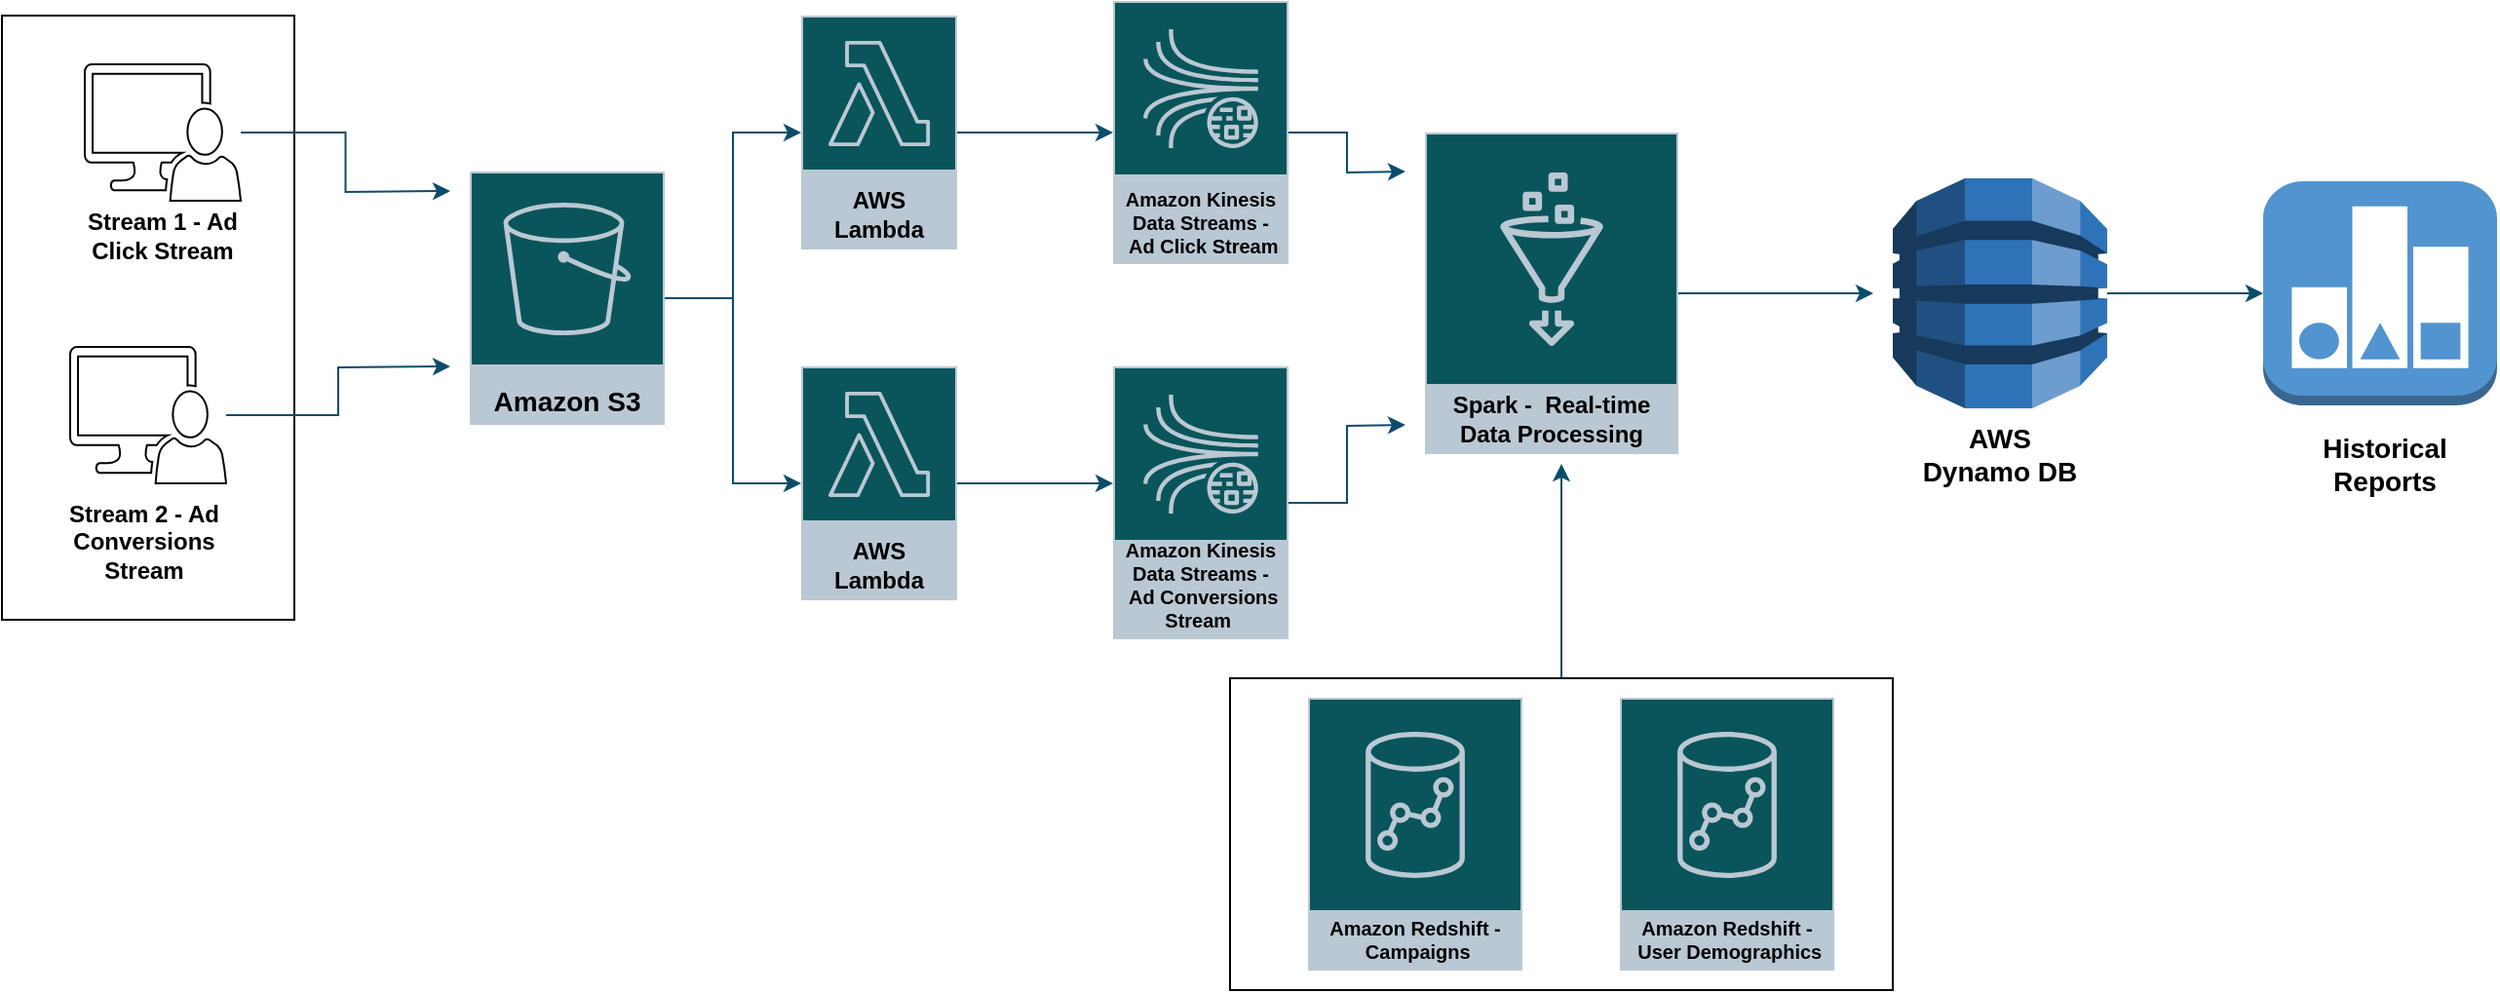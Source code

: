 <mxfile version="21.7.4" type="github">
  <diagram name="Page-1" id="XPvFYeZU_mqQ_57prnjv">
    <mxGraphModel dx="880" dy="446" grid="1" gridSize="10" guides="1" tooltips="1" connect="1" arrows="1" fold="1" page="1" pageScale="1" pageWidth="827" pageHeight="1169" math="0" shadow="0">
      <root>
        <mxCell id="0" />
        <mxCell id="1" parent="0" />
        <mxCell id="rWK_Hk4ZgVPo0p1i_7MY-52" style="edgeStyle=orthogonalEdgeStyle;rounded=0;orthogonalLoop=1;jettySize=auto;html=1;strokeColor=#0B4D6A;" edge="1" parent="1" source="rWK_Hk4ZgVPo0p1i_7MY-51">
          <mxGeometry relative="1" as="geometry">
            <mxPoint x="870" y="250" as="targetPoint" />
          </mxGeometry>
        </mxCell>
        <mxCell id="rWK_Hk4ZgVPo0p1i_7MY-51" value="" style="rounded=0;whiteSpace=wrap;html=1;" vertex="1" parent="1">
          <mxGeometry x="700" y="360" width="340" height="160" as="geometry" />
        </mxCell>
        <mxCell id="rWK_Hk4ZgVPo0p1i_7MY-37" value="" style="rounded=0;whiteSpace=wrap;html=1;labelBackgroundColor=none;" vertex="1" parent="1">
          <mxGeometry x="70" y="20" width="150" height="310" as="geometry" />
        </mxCell>
        <mxCell id="rWK_Hk4ZgVPo0p1i_7MY-11" value="&lt;font color=&quot;#000000&quot;&gt;Amazon Redshift -&amp;nbsp;User Demographics&lt;/font&gt;" style="sketch=0;outlineConnect=0;fontColor=#EEEEEE;strokeColor=#BAC8D3;fillColor=#09555B;dashed=0;verticalLabelPosition=middle;verticalAlign=bottom;align=center;html=1;whiteSpace=wrap;fontSize=10;fontStyle=1;spacing=3;shape=mxgraph.aws4.productIcon;prIcon=mxgraph.aws4.redshift;labelBackgroundColor=none;" vertex="1" parent="1">
          <mxGeometry x="900" y="370" width="110" height="140" as="geometry" />
        </mxCell>
        <mxCell id="rWK_Hk4ZgVPo0p1i_7MY-12" value="&lt;font color=&quot;#000000&quot;&gt;Amazon Redshift -&amp;nbsp;Campaigns&lt;/font&gt;" style="sketch=0;outlineConnect=0;fontColor=#EEEEEE;strokeColor=#BAC8D3;fillColor=#09555B;dashed=0;verticalLabelPosition=middle;verticalAlign=bottom;align=center;html=1;whiteSpace=wrap;fontSize=10;fontStyle=1;spacing=3;shape=mxgraph.aws4.productIcon;prIcon=mxgraph.aws4.redshift;labelBackgroundColor=none;" vertex="1" parent="1">
          <mxGeometry x="740" y="370" width="110" height="140" as="geometry" />
        </mxCell>
        <mxCell id="rWK_Hk4ZgVPo0p1i_7MY-24" style="edgeStyle=orthogonalEdgeStyle;rounded=0;orthogonalLoop=1;jettySize=auto;html=1;strokeColor=#0B4D6A;labelBackgroundColor=none;fontColor=default;" edge="1" parent="1" source="rWK_Hk4ZgVPo0p1i_7MY-15" target="rWK_Hk4ZgVPo0p1i_7MY-22">
          <mxGeometry relative="1" as="geometry" />
        </mxCell>
        <mxCell id="rWK_Hk4ZgVPo0p1i_7MY-25" style="edgeStyle=orthogonalEdgeStyle;rounded=0;orthogonalLoop=1;jettySize=auto;html=1;strokeColor=#0B4D6A;labelBackgroundColor=none;fontColor=default;" edge="1" parent="1" source="rWK_Hk4ZgVPo0p1i_7MY-15" target="rWK_Hk4ZgVPo0p1i_7MY-23">
          <mxGeometry relative="1" as="geometry" />
        </mxCell>
        <mxCell id="rWK_Hk4ZgVPo0p1i_7MY-15" value="&lt;font color=&quot;#000000&quot; style=&quot;font-size: 14px;&quot;&gt;Amazon S3&lt;/font&gt;" style="sketch=0;outlineConnect=0;fontColor=#EEEEEE;strokeColor=#BAC8D3;fillColor=#09555B;dashed=0;verticalLabelPosition=middle;verticalAlign=bottom;align=center;html=1;whiteSpace=wrap;fontSize=10;fontStyle=1;spacing=3;shape=mxgraph.aws4.productIcon;prIcon=mxgraph.aws4.s3;labelBackgroundColor=none;" vertex="1" parent="1">
          <mxGeometry x="310" y="100" width="100" height="130" as="geometry" />
        </mxCell>
        <mxCell id="rWK_Hk4ZgVPo0p1i_7MY-29" style="edgeStyle=orthogonalEdgeStyle;rounded=0;orthogonalLoop=1;jettySize=auto;html=1;strokeColor=#0B4D6A;labelBackgroundColor=none;fontColor=default;" edge="1" parent="1" source="rWK_Hk4ZgVPo0p1i_7MY-22" target="rWK_Hk4ZgVPo0p1i_7MY-27">
          <mxGeometry relative="1" as="geometry" />
        </mxCell>
        <mxCell id="rWK_Hk4ZgVPo0p1i_7MY-22" value="&lt;font color=&quot;#000000&quot; style=&quot;font-size: 12px;&quot;&gt;AWS Lambda&lt;/font&gt;" style="sketch=0;outlineConnect=0;fontColor=#EEEEEE;strokeColor=#BAC8D3;fillColor=#09555B;dashed=0;verticalLabelPosition=middle;verticalAlign=bottom;align=center;html=1;whiteSpace=wrap;fontSize=10;fontStyle=1;spacing=3;shape=mxgraph.aws4.productIcon;prIcon=mxgraph.aws4.lambda;labelBackgroundColor=none;" vertex="1" parent="1">
          <mxGeometry x="480" y="20" width="80" height="120" as="geometry" />
        </mxCell>
        <mxCell id="rWK_Hk4ZgVPo0p1i_7MY-30" style="edgeStyle=orthogonalEdgeStyle;rounded=0;orthogonalLoop=1;jettySize=auto;html=1;strokeColor=#0B4D6A;labelBackgroundColor=none;fontColor=default;" edge="1" parent="1" source="rWK_Hk4ZgVPo0p1i_7MY-23">
          <mxGeometry relative="1" as="geometry">
            <mxPoint x="640" y="260" as="targetPoint" />
          </mxGeometry>
        </mxCell>
        <mxCell id="rWK_Hk4ZgVPo0p1i_7MY-23" value="&lt;font color=&quot;#000000&quot; style=&quot;font-size: 12px;&quot;&gt;AWS Lambda&lt;/font&gt;" style="sketch=0;outlineConnect=0;fontColor=#EEEEEE;strokeColor=#BAC8D3;fillColor=#09555B;dashed=0;verticalLabelPosition=middle;verticalAlign=bottom;align=center;html=1;whiteSpace=wrap;fontSize=10;fontStyle=1;spacing=3;shape=mxgraph.aws4.productIcon;prIcon=mxgraph.aws4.lambda;labelBackgroundColor=none;" vertex="1" parent="1">
          <mxGeometry x="480" y="200" width="80" height="120" as="geometry" />
        </mxCell>
        <mxCell id="rWK_Hk4ZgVPo0p1i_7MY-48" style="edgeStyle=orthogonalEdgeStyle;rounded=0;orthogonalLoop=1;jettySize=auto;html=1;strokeColor=#0B4D6A;labelBackgroundColor=none;fontColor=default;" edge="1" parent="1" source="rWK_Hk4ZgVPo0p1i_7MY-27">
          <mxGeometry relative="1" as="geometry">
            <mxPoint x="790" y="100" as="targetPoint" />
          </mxGeometry>
        </mxCell>
        <mxCell id="rWK_Hk4ZgVPo0p1i_7MY-27" value="&lt;font color=&quot;#000000&quot;&gt;Amazon Kinesis Data Streams -&amp;nbsp;Ad Click Stream&lt;/font&gt;" style="sketch=0;outlineConnect=0;fontColor=#EEEEEE;strokeColor=#BAC8D3;fillColor=#09555B;dashed=0;verticalLabelPosition=middle;verticalAlign=bottom;align=center;html=1;whiteSpace=wrap;fontSize=10;fontStyle=1;spacing=3;shape=mxgraph.aws4.productIcon;prIcon=mxgraph.aws4.kinesis_data_streams;labelBackgroundColor=none;" vertex="1" parent="1">
          <mxGeometry x="640" y="12.5" width="90" height="135" as="geometry" />
        </mxCell>
        <mxCell id="rWK_Hk4ZgVPo0p1i_7MY-50" style="edgeStyle=orthogonalEdgeStyle;rounded=0;orthogonalLoop=1;jettySize=auto;html=1;strokeColor=#0B4D6A;" edge="1" parent="1" source="rWK_Hk4ZgVPo0p1i_7MY-31">
          <mxGeometry relative="1" as="geometry">
            <mxPoint x="790" y="230" as="targetPoint" />
          </mxGeometry>
        </mxCell>
        <mxCell id="rWK_Hk4ZgVPo0p1i_7MY-31" value="&lt;font color=&quot;#000000&quot;&gt;Amazon Kinesis Data Streams -&amp;nbsp;Ad Conversions Stream&amp;nbsp;&lt;/font&gt;" style="sketch=0;outlineConnect=0;fontColor=#EEEEEE;strokeColor=#BAC8D3;fillColor=#09555B;dashed=0;verticalLabelPosition=middle;verticalAlign=bottom;align=center;html=1;whiteSpace=wrap;fontSize=10;fontStyle=1;spacing=3;shape=mxgraph.aws4.productIcon;prIcon=mxgraph.aws4.kinesis_data_streams;labelBackgroundColor=none;" vertex="1" parent="1">
          <mxGeometry x="640" y="200" width="90" height="140" as="geometry" />
        </mxCell>
        <mxCell id="rWK_Hk4ZgVPo0p1i_7MY-43" style="edgeStyle=orthogonalEdgeStyle;rounded=0;orthogonalLoop=1;jettySize=auto;html=1;strokeColor=#0B4D6A;labelBackgroundColor=none;fontColor=default;" edge="1" parent="1" source="rWK_Hk4ZgVPo0p1i_7MY-34">
          <mxGeometry relative="1" as="geometry">
            <mxPoint x="300" y="110" as="targetPoint" />
          </mxGeometry>
        </mxCell>
        <mxCell id="rWK_Hk4ZgVPo0p1i_7MY-34" value="" style="sketch=0;pointerEvents=1;shadow=0;dashed=0;html=1;labelPosition=center;verticalLabelPosition=bottom;verticalAlign=top;align=center;shape=mxgraph.mscae.system_center.admin_console;labelBackgroundColor=none;" vertex="1" parent="1">
          <mxGeometry x="112.5" y="45" width="80" height="70" as="geometry" />
        </mxCell>
        <mxCell id="rWK_Hk4ZgVPo0p1i_7MY-42" style="edgeStyle=orthogonalEdgeStyle;rounded=0;orthogonalLoop=1;jettySize=auto;html=1;strokeColor=#0B4D6A;labelBackgroundColor=none;fontColor=default;" edge="1" parent="1" source="rWK_Hk4ZgVPo0p1i_7MY-36">
          <mxGeometry relative="1" as="geometry">
            <mxPoint x="300" y="200" as="targetPoint" />
          </mxGeometry>
        </mxCell>
        <mxCell id="rWK_Hk4ZgVPo0p1i_7MY-36" value="" style="sketch=0;pointerEvents=1;shadow=0;dashed=0;html=1;labelPosition=center;verticalLabelPosition=bottom;verticalAlign=top;align=center;shape=mxgraph.mscae.system_center.admin_console;labelBackgroundColor=none;" vertex="1" parent="1">
          <mxGeometry x="105" y="190" width="80" height="70" as="geometry" />
        </mxCell>
        <mxCell id="rWK_Hk4ZgVPo0p1i_7MY-38" value="&lt;font color=&quot;#000000&quot;&gt;&lt;b&gt;Stream 1 - Ad Click Stream&lt;/b&gt;&lt;/font&gt;" style="text;html=1;align=center;verticalAlign=middle;whiteSpace=wrap;rounded=0;labelBackgroundColor=none;" vertex="1" parent="1">
          <mxGeometry x="105" y="117.5" width="95" height="30" as="geometry" />
        </mxCell>
        <mxCell id="rWK_Hk4ZgVPo0p1i_7MY-39" value="&lt;font color=&quot;#000000&quot;&gt;&lt;b&gt;Stream 2 - Ad Conversions Stream&lt;/b&gt;&lt;/font&gt;" style="text;html=1;align=center;verticalAlign=middle;whiteSpace=wrap;rounded=0;labelBackgroundColor=none;" vertex="1" parent="1">
          <mxGeometry x="92.5" y="270" width="100" height="40" as="geometry" />
        </mxCell>
        <mxCell id="rWK_Hk4ZgVPo0p1i_7MY-54" style="edgeStyle=orthogonalEdgeStyle;rounded=0;orthogonalLoop=1;jettySize=auto;html=1;strokeColor=#0B4D6A;" edge="1" parent="1" source="rWK_Hk4ZgVPo0p1i_7MY-45">
          <mxGeometry relative="1" as="geometry">
            <mxPoint x="1030" y="162.5" as="targetPoint" />
          </mxGeometry>
        </mxCell>
        <mxCell id="rWK_Hk4ZgVPo0p1i_7MY-45" value="&lt;font color=&quot;#000000&quot; style=&quot;font-size: 12px;&quot;&gt;Spark -&amp;nbsp;&amp;nbsp;Real-time Data Processing&lt;/font&gt;" style="sketch=0;outlineConnect=0;fontColor=#EEEEEE;strokeColor=#BAC8D3;fillColor=#09555B;dashed=0;verticalLabelPosition=middle;verticalAlign=bottom;align=center;html=1;whiteSpace=wrap;fontSize=10;fontStyle=1;spacing=3;shape=mxgraph.aws4.productIcon;prIcon=mxgraph.aws4.glue;labelBackgroundColor=none;" vertex="1" parent="1">
          <mxGeometry x="800" y="80" width="130" height="165" as="geometry" />
        </mxCell>
        <mxCell id="rWK_Hk4ZgVPo0p1i_7MY-57" style="edgeStyle=orthogonalEdgeStyle;rounded=0;orthogonalLoop=1;jettySize=auto;html=1;entryX=0;entryY=0.5;entryDx=0;entryDy=0;entryPerimeter=0;strokeColor=#0B4D6A;" edge="1" parent="1" source="rWK_Hk4ZgVPo0p1i_7MY-53" target="rWK_Hk4ZgVPo0p1i_7MY-56">
          <mxGeometry relative="1" as="geometry" />
        </mxCell>
        <mxCell id="rWK_Hk4ZgVPo0p1i_7MY-53" value="" style="outlineConnect=0;dashed=0;verticalLabelPosition=bottom;verticalAlign=top;align=center;html=1;shape=mxgraph.aws3.dynamo_db;fillColor=#2E73B8;gradientColor=none;strokeColor=#BAC8D3;fontColor=#EEEEEE;" vertex="1" parent="1">
          <mxGeometry x="1040" y="103.5" width="110" height="118" as="geometry" />
        </mxCell>
        <mxCell id="rWK_Hk4ZgVPo0p1i_7MY-55" value="&lt;font style=&quot;font-size: 14px;&quot; color=&quot;#000000&quot;&gt;&lt;b&gt;AWS Dynamo DB&lt;/b&gt;&lt;/font&gt;" style="text;html=1;strokeColor=none;fillColor=none;align=center;verticalAlign=middle;whiteSpace=wrap;rounded=0;fontColor=#EEEEEE;" vertex="1" parent="1">
          <mxGeometry x="1050" y="230" width="90" height="30" as="geometry" />
        </mxCell>
        <mxCell id="rWK_Hk4ZgVPo0p1i_7MY-56" value="" style="outlineConnect=0;dashed=0;verticalLabelPosition=bottom;verticalAlign=top;align=center;html=1;shape=mxgraph.aws3.reported_state;fillColor=#5294CF;gradientColor=none;strokeColor=#BAC8D3;fontColor=#EEEEEE;" vertex="1" parent="1">
          <mxGeometry x="1230" y="105" width="120" height="115" as="geometry" />
        </mxCell>
        <mxCell id="rWK_Hk4ZgVPo0p1i_7MY-58" value="&lt;font style=&quot;font-size: 14px;&quot; color=&quot;#000000&quot;&gt;&lt;b&gt;Historical&lt;br&gt;Reports&lt;/b&gt;&lt;/font&gt;" style="text;html=1;strokeColor=none;fillColor=none;align=center;verticalAlign=middle;whiteSpace=wrap;rounded=0;fontColor=#EEEEEE;" vertex="1" parent="1">
          <mxGeometry x="1245" y="230" width="95" height="40" as="geometry" />
        </mxCell>
      </root>
    </mxGraphModel>
  </diagram>
</mxfile>
